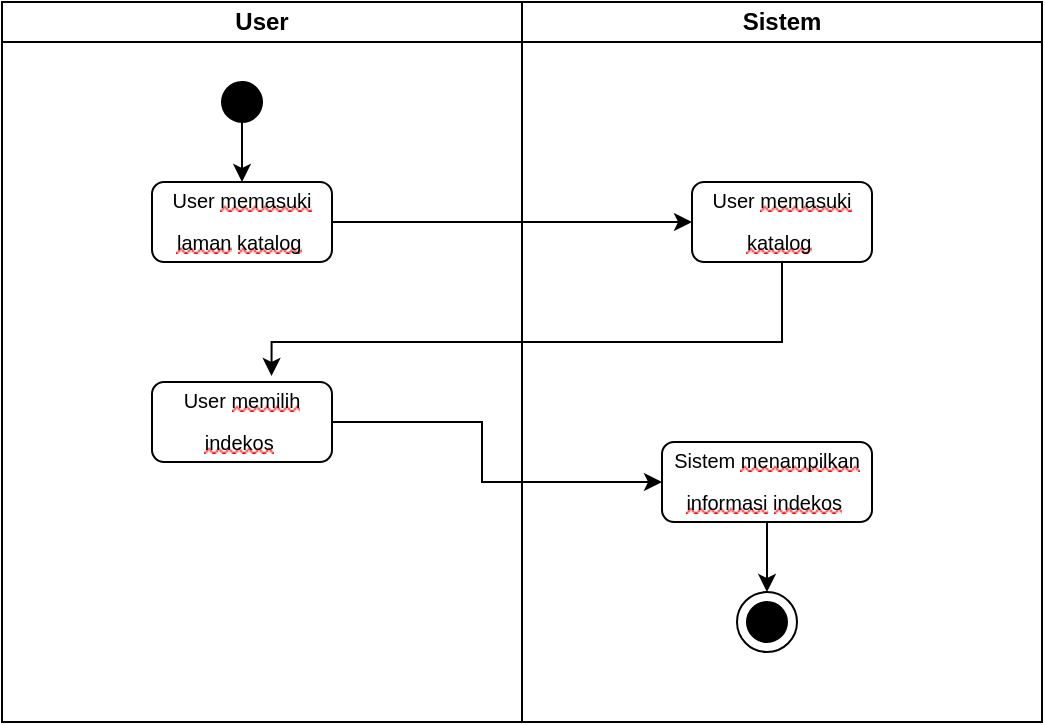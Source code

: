 <mxfile version="18.0.2" type="github">
  <diagram id="u9jRpjtpv7C5E6yKHhyb" name="Page-1">
    <mxGraphModel dx="1221" dy="692" grid="1" gridSize="10" guides="1" tooltips="1" connect="1" arrows="1" fold="1" page="1" pageScale="1" pageWidth="850" pageHeight="1100" math="0" shadow="0">
      <root>
        <mxCell id="0" />
        <mxCell id="1" parent="0" />
        <mxCell id="pbQWXqWH24ektuUl1K9f-31" value="" style="group" vertex="1" connectable="0" parent="1">
          <mxGeometry x="200" y="40" width="520" height="360" as="geometry" />
        </mxCell>
        <mxCell id="Rc88JlibP4XmBdhUvNyP-1" value="" style="rounded=0;whiteSpace=wrap;html=1;" parent="pbQWXqWH24ektuUl1K9f-31" vertex="1">
          <mxGeometry width="520" height="360" as="geometry" />
        </mxCell>
        <mxCell id="Rc88JlibP4XmBdhUvNyP-2" value="&lt;b&gt;User&lt;/b&gt;" style="rounded=0;whiteSpace=wrap;html=1;" parent="pbQWXqWH24ektuUl1K9f-31" vertex="1">
          <mxGeometry width="260" height="20" as="geometry" />
        </mxCell>
        <mxCell id="Rc88JlibP4XmBdhUvNyP-3" value="&lt;b&gt;Sistem&lt;/b&gt;" style="rounded=0;whiteSpace=wrap;html=1;" parent="pbQWXqWH24ektuUl1K9f-31" vertex="1">
          <mxGeometry x="260" width="260" height="20" as="geometry" />
        </mxCell>
        <mxCell id="Rc88JlibP4XmBdhUvNyP-4" value="" style="rounded=0;whiteSpace=wrap;html=1;" parent="pbQWXqWH24ektuUl1K9f-31" vertex="1">
          <mxGeometry y="20" width="260" height="340" as="geometry" />
        </mxCell>
        <mxCell id="pbQWXqWH24ektuUl1K9f-16" value="" style="group" vertex="1" connectable="0" parent="pbQWXqWH24ektuUl1K9f-31">
          <mxGeometry x="75" y="40" width="360" height="220" as="geometry" />
        </mxCell>
        <mxCell id="pbQWXqWH24ektuUl1K9f-3" value="" style="ellipse;whiteSpace=wrap;html=1;aspect=fixed;fillColor=#000000;" vertex="1" parent="pbQWXqWH24ektuUl1K9f-16">
          <mxGeometry x="35" width="20" height="20" as="geometry" />
        </mxCell>
        <mxCell id="pbQWXqWH24ektuUl1K9f-4" value="&lt;font style=&quot;font-size: 10px;&quot;&gt;&lt;span style=&quot;margin: 0px; padding: 0px; user-select: text; -webkit-user-drag: none; -webkit-tap-highlight-color: transparent; text-align: left; background-color: rgb(255, 255, 255); line-height: 20.7px; font-family: Arial, Arial_EmbeddedFont, Arial_MSFontService, sans-serif; font-variant-ligatures: none !important;&quot; class=&quot;TextRun SCXW1067999 BCX0&quot; lang=&quot;EN-GB&quot; data-contrast=&quot;none&quot;&gt;&lt;span style=&quot;margin: 0px; padding: 0px; user-select: text; -webkit-user-drag: none; -webkit-tap-highlight-color: transparent;&quot; class=&quot;NormalTextRun SCXW1067999 BCX0&quot;&gt;User &lt;/span&gt;&lt;span style=&quot;margin: 0px; padding: 0px; user-select: text; -webkit-user-drag: none; -webkit-tap-highlight-color: transparent; background-repeat: repeat-x; background-position: left bottom; background-image: url(&amp;quot;data:image/gif;base64,R0lGODlhBQAEAJECAP////8AAAAAAAAAACH5BAEAAAIALAAAAAAFAAQAAAIIlGAXCCHrTCgAOw==&amp;quot;); border-bottom: 1px solid transparent;&quot; class=&quot;SpellingError SCXW1067999 BCX0&quot;&gt;memasuki laman&lt;/span&gt;&lt;span style=&quot;margin: 0px; padding: 0px; user-select: text; -webkit-user-drag: none; -webkit-tap-highlight-color: transparent;&quot; class=&quot;NormalTextRun SCXW1067999 BCX0&quot;&gt; &lt;/span&gt;&lt;span style=&quot;margin: 0px; padding: 0px; user-select: text; -webkit-user-drag: none; -webkit-tap-highlight-color: transparent; background-repeat: repeat-x; background-position: left bottom; background-image: url(&amp;quot;data:image/gif;base64,R0lGODlhBQAEAJECAP////8AAAAAAAAAACH5BAEAAAIALAAAAAAFAAQAAAIIlGAXCCHrTCgAOw==&amp;quot;); border-bottom: 1px solid transparent;&quot; class=&quot;SpellingError SCXW1067999 BCX0&quot;&gt;katalog&lt;/span&gt;&lt;/span&gt;&lt;span style=&quot;margin: 0px; padding: 0px; user-select: text; -webkit-user-drag: none; -webkit-tap-highlight-color: transparent; text-align: left; background-color: rgb(255, 255, 255); line-height: 20.7px; font-family: Arial, Arial_EmbeddedFont, Arial_MSFontService, sans-serif;&quot; data-ccp-props=&quot;{&amp;quot;335559685&amp;quot;:317,&amp;quot;335559740&amp;quot;:276,&amp;quot;335559991&amp;quot;:317}&quot; class=&quot;EOP SCXW1067999 BCX0&quot;&gt;&amp;nbsp;&lt;/span&gt;&lt;/font&gt;" style="rounded=1;whiteSpace=wrap;html=1;fillColor=#FFFFFF;" vertex="1" parent="pbQWXqWH24ektuUl1K9f-16">
          <mxGeometry y="50" width="90" height="40" as="geometry" />
        </mxCell>
        <mxCell id="pbQWXqWH24ektuUl1K9f-8" style="edgeStyle=orthogonalEdgeStyle;rounded=0;orthogonalLoop=1;jettySize=auto;html=1;exitX=0.5;exitY=1;exitDx=0;exitDy=0;entryX=0.5;entryY=0;entryDx=0;entryDy=0;fontSize=10;" edge="1" parent="pbQWXqWH24ektuUl1K9f-16" source="pbQWXqWH24ektuUl1K9f-3" target="pbQWXqWH24ektuUl1K9f-4">
          <mxGeometry relative="1" as="geometry" />
        </mxCell>
        <mxCell id="pbQWXqWH24ektuUl1K9f-5" value="&lt;font style=&quot;font-size: 10px;&quot;&gt;&lt;span style=&quot;margin: 0px; padding: 0px; user-select: text; -webkit-user-drag: none; -webkit-tap-highlight-color: transparent; text-align: left; background-color: rgb(255, 255, 255); line-height: 20.7px; font-family: Arial, Arial_EmbeddedFont, Arial_MSFontService, sans-serif; font-variant-ligatures: none !important;&quot; class=&quot;TextRun SCXW1067999 BCX0&quot; lang=&quot;EN-GB&quot; data-contrast=&quot;none&quot;&gt;&lt;span style=&quot;margin: 0px; padding: 0px; user-select: text; -webkit-user-drag: none; -webkit-tap-highlight-color: transparent;&quot; class=&quot;NormalTextRun SCXW1067999 BCX0&quot;&gt;User &lt;/span&gt;&lt;span style=&quot;margin: 0px; padding: 0px; user-select: text; -webkit-user-drag: none; -webkit-tap-highlight-color: transparent; background-repeat: repeat-x; background-position: left bottom; background-image: url(&amp;quot;data:image/gif;base64,R0lGODlhBQAEAJECAP////8AAAAAAAAAACH5BAEAAAIALAAAAAAFAAQAAAIIlGAXCCHrTCgAOw==&amp;quot;); border-bottom: 1px solid transparent;&quot; class=&quot;SpellingError SCXW1067999 BCX0&quot;&gt;memasuki&lt;/span&gt;&lt;span style=&quot;margin: 0px; padding: 0px; user-select: text; -webkit-user-drag: none; -webkit-tap-highlight-color: transparent;&quot; class=&quot;NormalTextRun SCXW1067999 BCX0&quot;&gt; &lt;/span&gt;&lt;span style=&quot;margin: 0px; padding: 0px; user-select: text; -webkit-user-drag: none; -webkit-tap-highlight-color: transparent; background-repeat: repeat-x; background-position: left bottom; background-image: url(&amp;quot;data:image/gif;base64,R0lGODlhBQAEAJECAP////8AAAAAAAAAACH5BAEAAAIALAAAAAAFAAQAAAIIlGAXCCHrTCgAOw==&amp;quot;); border-bottom: 1px solid transparent;&quot; class=&quot;SpellingError SCXW1067999 BCX0&quot;&gt;katalog&lt;/span&gt;&lt;/span&gt;&lt;span style=&quot;margin: 0px; padding: 0px; user-select: text; -webkit-user-drag: none; -webkit-tap-highlight-color: transparent; text-align: left; background-color: rgb(255, 255, 255); line-height: 20.7px; font-family: Arial, Arial_EmbeddedFont, Arial_MSFontService, sans-serif;&quot; data-ccp-props=&quot;{&amp;quot;335559685&amp;quot;:317,&amp;quot;335559740&amp;quot;:276,&amp;quot;335559991&amp;quot;:317}&quot; class=&quot;EOP SCXW1067999 BCX0&quot;&gt;&amp;nbsp;&lt;/span&gt;&lt;/font&gt;" style="rounded=1;whiteSpace=wrap;html=1;fillColor=#FFFFFF;" vertex="1" parent="pbQWXqWH24ektuUl1K9f-16">
          <mxGeometry x="270" y="50" width="90" height="40" as="geometry" />
        </mxCell>
        <mxCell id="pbQWXqWH24ektuUl1K9f-7" style="edgeStyle=orthogonalEdgeStyle;rounded=0;orthogonalLoop=1;jettySize=auto;html=1;exitX=1;exitY=0.5;exitDx=0;exitDy=0;entryX=0;entryY=0.5;entryDx=0;entryDy=0;fontSize=10;" edge="1" parent="pbQWXqWH24ektuUl1K9f-16" source="pbQWXqWH24ektuUl1K9f-4" target="pbQWXqWH24ektuUl1K9f-5">
          <mxGeometry relative="1" as="geometry">
            <Array as="points">
              <mxPoint x="225" y="70" />
              <mxPoint x="225" y="70" />
            </Array>
          </mxGeometry>
        </mxCell>
        <mxCell id="pbQWXqWH24ektuUl1K9f-9" value="&lt;font style=&quot;font-size: 10px;&quot;&gt;&lt;span style=&quot;margin: 0px; padding: 0px; user-select: text; -webkit-user-drag: none; -webkit-tap-highlight-color: transparent; text-align: left; background-color: rgb(255, 255, 255); line-height: 20.7px; font-family: Arial, Arial_EmbeddedFont, Arial_MSFontService, sans-serif; font-variant-ligatures: none !important;&quot; class=&quot;TextRun SCXW128498838 BCX0&quot; lang=&quot;EN-GB&quot; data-contrast=&quot;none&quot;&gt;&lt;span style=&quot;margin: 0px; padding: 0px; user-select: text; -webkit-user-drag: none; -webkit-tap-highlight-color: transparent;&quot; class=&quot;NormalTextRun SCXW128498838 BCX0&quot;&gt;User &lt;/span&gt;&lt;span style=&quot;margin: 0px; padding: 0px; user-select: text; -webkit-user-drag: none; -webkit-tap-highlight-color: transparent; background-repeat: repeat-x; background-position: left bottom; background-image: url(&amp;quot;data:image/gif;base64,R0lGODlhBQAEAJECAP////8AAAAAAAAAACH5BAEAAAIALAAAAAAFAAQAAAIIlGAXCCHrTCgAOw==&amp;quot;); border-bottom: 1px solid transparent;&quot; class=&quot;SpellingError SCXW128498838 BCX0&quot;&gt;memilih&lt;/span&gt;&lt;span style=&quot;margin: 0px; padding: 0px; user-select: text; -webkit-user-drag: none; -webkit-tap-highlight-color: transparent;&quot; class=&quot;NormalTextRun SCXW128498838 BCX0&quot;&gt; &lt;/span&gt;&lt;span style=&quot;margin: 0px; padding: 0px; user-select: text; -webkit-user-drag: none; -webkit-tap-highlight-color: transparent; background-repeat: repeat-x; background-position: left bottom; background-image: url(&amp;quot;data:image/gif;base64,R0lGODlhBQAEAJECAP////8AAAAAAAAAACH5BAEAAAIALAAAAAAFAAQAAAIIlGAXCCHrTCgAOw==&amp;quot;); border-bottom: 1px solid transparent;&quot; class=&quot;SpellingError SCXW128498838 BCX0&quot;&gt;indekos&lt;/span&gt;&lt;/span&gt;&lt;span style=&quot;margin: 0px; padding: 0px; user-select: text; -webkit-user-drag: none; -webkit-tap-highlight-color: transparent; text-align: left; background-color: rgb(255, 255, 255); line-height: 20.7px; font-family: Arial, Arial_EmbeddedFont, Arial_MSFontService, sans-serif;&quot; data-ccp-props=&quot;{&amp;quot;335559685&amp;quot;:317,&amp;quot;335559740&amp;quot;:276,&amp;quot;335559991&amp;quot;:317}&quot; class=&quot;EOP SCXW128498838 BCX0&quot;&gt;&amp;nbsp;&lt;/span&gt;&lt;/font&gt;" style="rounded=1;whiteSpace=wrap;html=1;fillColor=#FFFFFF;" vertex="1" parent="pbQWXqWH24ektuUl1K9f-16">
          <mxGeometry y="150" width="90" height="40" as="geometry" />
        </mxCell>
        <mxCell id="pbQWXqWH24ektuUl1K9f-10" style="edgeStyle=orthogonalEdgeStyle;rounded=0;orthogonalLoop=1;jettySize=auto;html=1;exitX=0.5;exitY=1;exitDx=0;exitDy=0;entryX=0.664;entryY=-0.076;entryDx=0;entryDy=0;entryPerimeter=0;fontSize=10;" edge="1" parent="pbQWXqWH24ektuUl1K9f-16" source="pbQWXqWH24ektuUl1K9f-5" target="pbQWXqWH24ektuUl1K9f-9">
          <mxGeometry relative="1" as="geometry">
            <Array as="points">
              <mxPoint x="315" y="130" />
              <mxPoint x="60" y="130" />
            </Array>
          </mxGeometry>
        </mxCell>
        <mxCell id="pbQWXqWH24ektuUl1K9f-11" value="&lt;font style=&quot;font-size: 10px;&quot;&gt;&lt;span style=&quot;margin: 0px; padding: 0px; user-select: text; -webkit-user-drag: none; -webkit-tap-highlight-color: transparent; text-align: left; background-color: rgb(255, 255, 255); line-height: 20.7px; font-family: Arial, Arial_EmbeddedFont, Arial_MSFontService, sans-serif; font-variant-ligatures: none !important;&quot; class=&quot;TextRun SCXW161692829 BCX0&quot; lang=&quot;EN-GB&quot; data-contrast=&quot;none&quot;&gt;&lt;span style=&quot;margin: 0px; padding: 0px; user-select: text; -webkit-user-drag: none; -webkit-tap-highlight-color: transparent;&quot; class=&quot;NormalTextRun SCXW161692829 BCX0&quot;&gt;Sistem&lt;/span&gt;&lt;span style=&quot;margin: 0px; padding: 0px; user-select: text; -webkit-user-drag: none; -webkit-tap-highlight-color: transparent;&quot; class=&quot;NormalTextRun SCXW161692829 BCX0&quot;&gt; &lt;/span&gt;&lt;span style=&quot;margin: 0px; padding: 0px; user-select: text; -webkit-user-drag: none; -webkit-tap-highlight-color: transparent; background-repeat: repeat-x; background-position: left bottom; background-image: url(&amp;quot;data:image/gif;base64,R0lGODlhBQAEAJECAP////8AAAAAAAAAACH5BAEAAAIALAAAAAAFAAQAAAIIlGAXCCHrTCgAOw==&amp;quot;); border-bottom: 1px solid transparent;&quot; class=&quot;SpellingError SCXW161692829 BCX0&quot;&gt;menampilkan&lt;/span&gt;&lt;span style=&quot;margin: 0px; padding: 0px; user-select: text; -webkit-user-drag: none; -webkit-tap-highlight-color: transparent;&quot; class=&quot;NormalTextRun SCXW161692829 BCX0&quot;&gt; &lt;/span&gt;&lt;span style=&quot;margin: 0px; padding: 0px; user-select: text; -webkit-user-drag: none; -webkit-tap-highlight-color: transparent; background-repeat: repeat-x; background-position: left bottom; background-image: url(&amp;quot;data:image/gif;base64,R0lGODlhBQAEAJECAP////8AAAAAAAAAACH5BAEAAAIALAAAAAAFAAQAAAIIlGAXCCHrTCgAOw==&amp;quot;); border-bottom: 1px solid transparent;&quot; class=&quot;SpellingError SCXW161692829 BCX0&quot;&gt;informasi&lt;/span&gt;&lt;span style=&quot;margin: 0px; padding: 0px; user-select: text; -webkit-user-drag: none; -webkit-tap-highlight-color: transparent;&quot; class=&quot;NormalTextRun SCXW161692829 BCX0&quot;&gt; &lt;/span&gt;&lt;span style=&quot;margin: 0px; padding: 0px; user-select: text; -webkit-user-drag: none; -webkit-tap-highlight-color: transparent; background-repeat: repeat-x; background-position: left bottom; background-image: url(&amp;quot;data:image/gif;base64,R0lGODlhBQAEAJECAP////8AAAAAAAAAACH5BAEAAAIALAAAAAAFAAQAAAIIlGAXCCHrTCgAOw==&amp;quot;); border-bottom: 1px solid transparent;&quot; class=&quot;SpellingError SCXW161692829 BCX0&quot;&gt;indekos&lt;/span&gt;&lt;/span&gt;&lt;span style=&quot;margin: 0px; padding: 0px; user-select: text; -webkit-user-drag: none; -webkit-tap-highlight-color: transparent; text-align: left; background-color: rgb(255, 255, 255); line-height: 20.7px; font-family: Arial, Arial_EmbeddedFont, Arial_MSFontService, sans-serif;&quot; data-ccp-props=&quot;{&amp;quot;335559740&amp;quot;:276}&quot; class=&quot;EOP SCXW161692829 BCX0&quot;&gt;&amp;nbsp;&lt;/span&gt;&lt;/font&gt;" style="rounded=1;whiteSpace=wrap;html=1;fillColor=#FFFFFF;" vertex="1" parent="pbQWXqWH24ektuUl1K9f-16">
          <mxGeometry x="255" y="180" width="105" height="40" as="geometry" />
        </mxCell>
        <mxCell id="pbQWXqWH24ektuUl1K9f-13" style="edgeStyle=orthogonalEdgeStyle;rounded=0;orthogonalLoop=1;jettySize=auto;html=1;exitX=1;exitY=0.5;exitDx=0;exitDy=0;entryX=0;entryY=0.5;entryDx=0;entryDy=0;fontSize=10;" edge="1" parent="pbQWXqWH24ektuUl1K9f-16" source="pbQWXqWH24ektuUl1K9f-9" target="pbQWXqWH24ektuUl1K9f-11">
          <mxGeometry relative="1" as="geometry">
            <Array as="points">
              <mxPoint x="165" y="170" />
              <mxPoint x="165" y="200" />
            </Array>
          </mxGeometry>
        </mxCell>
        <mxCell id="pbQWXqWH24ektuUl1K9f-28" value="" style="ellipse;whiteSpace=wrap;html=1;aspect=fixed;fillColor=#000000;" vertex="1" parent="pbQWXqWH24ektuUl1K9f-31">
          <mxGeometry x="372.5" y="300" width="20" height="20" as="geometry" />
        </mxCell>
        <mxCell id="pbQWXqWH24ektuUl1K9f-29" value="" style="ellipse;whiteSpace=wrap;html=1;aspect=fixed;fillColor=none;strokeColor=default;" vertex="1" parent="pbQWXqWH24ektuUl1K9f-31">
          <mxGeometry x="367.5" y="295" width="30" height="30" as="geometry" />
        </mxCell>
        <mxCell id="pbQWXqWH24ektuUl1K9f-30" style="edgeStyle=orthogonalEdgeStyle;rounded=0;orthogonalLoop=1;jettySize=auto;html=1;exitX=0.5;exitY=1;exitDx=0;exitDy=0;fontSize=10;" edge="1" parent="pbQWXqWH24ektuUl1K9f-31" source="pbQWXqWH24ektuUl1K9f-11" target="pbQWXqWH24ektuUl1K9f-29">
          <mxGeometry relative="1" as="geometry" />
        </mxCell>
      </root>
    </mxGraphModel>
  </diagram>
</mxfile>
